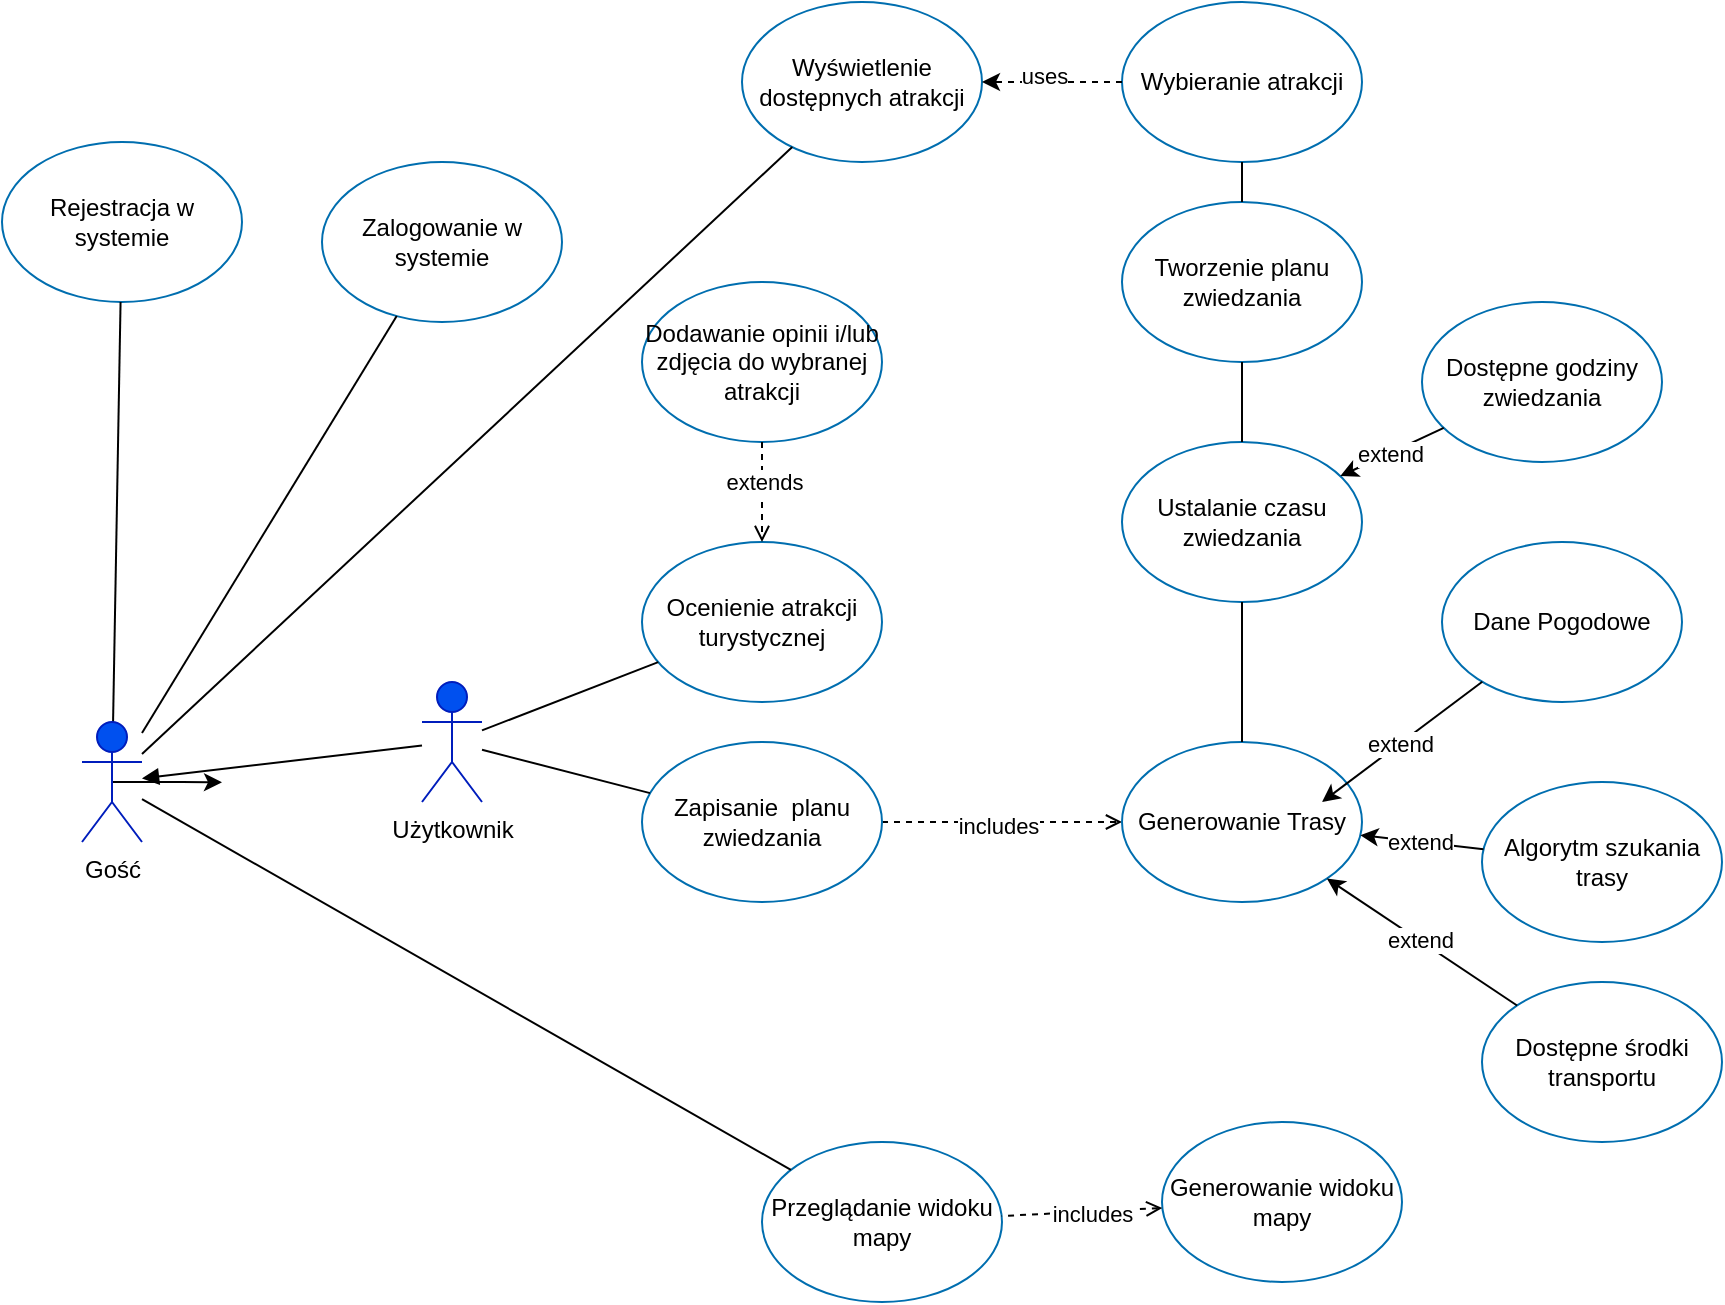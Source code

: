 <mxfile version="24.5.5" type="device">
  <diagram name="Strona-1" id="EH5tzHBID3ATC8VyfBqR">
    <mxGraphModel dx="3416" dy="3123" grid="1" gridSize="10" guides="1" tooltips="1" connect="1" arrows="1" fold="1" page="1" pageScale="1" pageWidth="827" pageHeight="1169" math="0" shadow="0">
      <root>
        <mxCell id="0" />
        <mxCell id="1" parent="0" />
        <mxCell id="oMjRJ9_8V9iE16dIWu51-30" value="Użytkownik" style="shape=umlActor;verticalLabelPosition=bottom;verticalAlign=top;html=1;outlineConnect=0;fillColor=#0050ef;fontColor=#000000;strokeColor=#001DBC;" vertex="1" parent="1">
          <mxGeometry x="-1200" y="-1910" width="30" height="60" as="geometry" />
        </mxCell>
        <mxCell id="oMjRJ9_8V9iE16dIWu51-32" value="&lt;font color=&quot;#000000&quot;&gt;Przeglądanie widoku mapy&lt;/font&gt;" style="ellipse;whiteSpace=wrap;html=1;fillColor=none;fontColor=default;strokeColor=#006EAF;labelBackgroundColor=none;labelBorderColor=none;labelPosition=center;verticalLabelPosition=middle;align=center;verticalAlign=middle;" vertex="1" parent="1">
          <mxGeometry x="-1030" y="-1680" width="120" height="80" as="geometry" />
        </mxCell>
        <mxCell id="oMjRJ9_8V9iE16dIWu51-33" value="" style="endArrow=none;html=1;rounded=0;strokeColor=#000000;endFill=0;" edge="1" parent="1" source="oMjRJ9_8V9iE16dIWu51-59" target="oMjRJ9_8V9iE16dIWu51-32">
          <mxGeometry width="50" height="50" relative="1" as="geometry">
            <mxPoint x="-220" y="-1690" as="sourcePoint" />
            <mxPoint x="-190" y="-1650" as="targetPoint" />
          </mxGeometry>
        </mxCell>
        <mxCell id="oMjRJ9_8V9iE16dIWu51-34" value="&lt;font color=&quot;#000000&quot;&gt;Zalogowanie w systemie&lt;/font&gt;" style="ellipse;whiteSpace=wrap;html=1;fillColor=none;fontColor=default;strokeColor=#006EAF;labelBackgroundColor=none;labelBorderColor=none;labelPosition=center;verticalLabelPosition=middle;align=center;verticalAlign=middle;" vertex="1" parent="1">
          <mxGeometry x="-1250" y="-2170" width="120" height="80" as="geometry" />
        </mxCell>
        <mxCell id="oMjRJ9_8V9iE16dIWu51-35" value="&lt;font color=&quot;#000000&quot;&gt;Rejestracja w systemie&lt;/font&gt;" style="ellipse;whiteSpace=wrap;html=1;fillColor=none;fontColor=default;strokeColor=#006EAF;labelBackgroundColor=none;labelBorderColor=none;labelPosition=center;verticalLabelPosition=middle;align=center;verticalAlign=middle;" vertex="1" parent="1">
          <mxGeometry x="-1410" y="-2180" width="120" height="80" as="geometry" />
        </mxCell>
        <mxCell id="oMjRJ9_8V9iE16dIWu51-36" value="" style="endArrow=none;html=1;rounded=0;strokeColor=#000000;endFill=0;" edge="1" parent="1" source="oMjRJ9_8V9iE16dIWu51-59" target="oMjRJ9_8V9iE16dIWu51-35">
          <mxGeometry width="50" height="50" relative="1" as="geometry">
            <mxPoint x="-285.5" y="-1680" as="sourcePoint" />
            <mxPoint x="-184.5" y="-1600" as="targetPoint" />
          </mxGeometry>
        </mxCell>
        <mxCell id="oMjRJ9_8V9iE16dIWu51-37" value="" style="endArrow=none;html=1;rounded=0;strokeColor=#000000;endFill=0;" edge="1" parent="1" source="oMjRJ9_8V9iE16dIWu51-59" target="oMjRJ9_8V9iE16dIWu51-34">
          <mxGeometry width="50" height="50" relative="1" as="geometry">
            <mxPoint x="-241" y="-1740" as="sourcePoint" />
            <mxPoint x="-140" y="-1660" as="targetPoint" />
          </mxGeometry>
        </mxCell>
        <mxCell id="oMjRJ9_8V9iE16dIWu51-38" value="&lt;font color=&quot;#000000&quot;&gt;Ocenienie atrakcji turystycznej&lt;/font&gt;" style="ellipse;whiteSpace=wrap;html=1;fillColor=none;fontColor=default;strokeColor=#006EAF;labelBackgroundColor=none;labelBorderColor=none;labelPosition=center;verticalLabelPosition=middle;align=center;verticalAlign=middle;" vertex="1" parent="1">
          <mxGeometry x="-1090" y="-1980" width="120" height="80" as="geometry" />
        </mxCell>
        <mxCell id="oMjRJ9_8V9iE16dIWu51-39" value="&lt;font color=&quot;#000000&quot;&gt;Wyświetlenie dostępnych atrakcji&lt;/font&gt;" style="ellipse;whiteSpace=wrap;html=1;fillColor=none;fontColor=default;strokeColor=#006EAF;labelBackgroundColor=none;labelBorderColor=none;labelPosition=center;verticalLabelPosition=middle;align=center;verticalAlign=middle;" vertex="1" parent="1">
          <mxGeometry x="-1040" y="-2250" width="120" height="80" as="geometry" />
        </mxCell>
        <mxCell id="oMjRJ9_8V9iE16dIWu51-40" value="" style="endArrow=none;html=1;rounded=0;strokeColor=#000000;endFill=0;" edge="1" parent="1" source="oMjRJ9_8V9iE16dIWu51-59" target="oMjRJ9_8V9iE16dIWu51-39">
          <mxGeometry width="50" height="50" relative="1" as="geometry">
            <mxPoint x="-210" y="-1720" as="sourcePoint" />
            <mxPoint x="-109" y="-1641" as="targetPoint" />
          </mxGeometry>
        </mxCell>
        <mxCell id="oMjRJ9_8V9iE16dIWu51-41" value="&lt;font color=&quot;#000000&quot;&gt;Dodawanie opinii i/lub zdjęcia do wybranej atrakcji&lt;/font&gt;" style="ellipse;whiteSpace=wrap;html=1;fillColor=none;fontColor=default;strokeColor=#006EAF;labelBackgroundColor=none;labelBorderColor=none;labelPosition=center;verticalLabelPosition=middle;align=center;verticalAlign=middle;" vertex="1" parent="1">
          <mxGeometry x="-1090" y="-2110" width="120" height="80" as="geometry" />
        </mxCell>
        <mxCell id="oMjRJ9_8V9iE16dIWu51-42" value="" style="endArrow=open;html=1;rounded=0;strokeColor=#000000;endFill=0;dashed=1;" edge="1" parent="1" source="oMjRJ9_8V9iE16dIWu51-55" target="oMjRJ9_8V9iE16dIWu51-69">
          <mxGeometry width="50" height="50" relative="1" as="geometry">
            <mxPoint x="-261.033" y="-1656.885" as="sourcePoint" />
            <mxPoint x="-220" y="-1680" as="targetPoint" />
          </mxGeometry>
        </mxCell>
        <mxCell id="oMjRJ9_8V9iE16dIWu51-43" value="includes" style="edgeLabel;html=1;align=center;verticalAlign=middle;resizable=0;points=[];" vertex="1" connectable="0" parent="oMjRJ9_8V9iE16dIWu51-42">
          <mxGeometry x="-0.033" y="-2" relative="1" as="geometry">
            <mxPoint as="offset" />
          </mxGeometry>
        </mxCell>
        <mxCell id="oMjRJ9_8V9iE16dIWu51-44" value="&lt;font color=&quot;#000000&quot;&gt;Generowanie widoku mapy&lt;/font&gt;" style="ellipse;whiteSpace=wrap;html=1;fillColor=none;fontColor=default;strokeColor=#006EAF;labelBackgroundColor=none;labelBorderColor=none;labelPosition=center;verticalLabelPosition=middle;align=center;verticalAlign=middle;" vertex="1" parent="1">
          <mxGeometry x="-830" y="-1690" width="120" height="80" as="geometry" />
        </mxCell>
        <mxCell id="oMjRJ9_8V9iE16dIWu51-45" value="" style="endArrow=none;html=1;rounded=0;strokeColor=#000000;endFill=0;dashed=1;startArrow=open;startFill=0;" edge="1" parent="1" source="oMjRJ9_8V9iE16dIWu51-44" target="oMjRJ9_8V9iE16dIWu51-32">
          <mxGeometry width="50" height="50" relative="1" as="geometry">
            <mxPoint x="-17" y="-1350" as="sourcePoint" />
            <mxPoint x="75" y="-1158" as="targetPoint" />
          </mxGeometry>
        </mxCell>
        <mxCell id="oMjRJ9_8V9iE16dIWu51-46" value="includes" style="edgeLabel;html=1;align=center;verticalAlign=middle;resizable=0;points=[];" vertex="1" connectable="0" parent="oMjRJ9_8V9iE16dIWu51-45">
          <mxGeometry x="-0.11" y="1" relative="1" as="geometry">
            <mxPoint as="offset" />
          </mxGeometry>
        </mxCell>
        <mxCell id="oMjRJ9_8V9iE16dIWu51-52" value="" style="endArrow=open;html=1;rounded=0;strokeColor=#000000;endFill=0;dashed=1;" edge="1" parent="1" source="oMjRJ9_8V9iE16dIWu51-41" target="oMjRJ9_8V9iE16dIWu51-38">
          <mxGeometry width="50" height="50" relative="1" as="geometry">
            <mxPoint x="-58" y="-1932" as="sourcePoint" />
            <mxPoint x="-10" y="-1850" as="targetPoint" />
          </mxGeometry>
        </mxCell>
        <mxCell id="oMjRJ9_8V9iE16dIWu51-53" value="extends" style="edgeLabel;html=1;align=center;verticalAlign=middle;resizable=0;points=[];" vertex="1" connectable="0" parent="oMjRJ9_8V9iE16dIWu51-52">
          <mxGeometry x="-0.178" y="1" relative="1" as="geometry">
            <mxPoint y="-1" as="offset" />
          </mxGeometry>
        </mxCell>
        <mxCell id="oMjRJ9_8V9iE16dIWu51-54" value="&lt;font color=&quot;#000000&quot;&gt;Wybieranie atrakcji&lt;/font&gt;" style="ellipse;whiteSpace=wrap;html=1;fillColor=none;fontColor=default;strokeColor=#006EAF;labelBackgroundColor=none;labelBorderColor=none;labelPosition=center;verticalLabelPosition=middle;align=center;verticalAlign=middle;" vertex="1" parent="1">
          <mxGeometry x="-850" y="-2250" width="120" height="80" as="geometry" />
        </mxCell>
        <mxCell id="oMjRJ9_8V9iE16dIWu51-55" value="Zapisanie&amp;nbsp; planu zwiedzania" style="ellipse;whiteSpace=wrap;html=1;fillColor=none;fontColor=default;strokeColor=#006EAF;labelBackgroundColor=none;labelBorderColor=none;labelPosition=center;verticalLabelPosition=middle;align=center;verticalAlign=middle;" vertex="1" parent="1">
          <mxGeometry x="-1090" y="-1880" width="120" height="80" as="geometry" />
        </mxCell>
        <mxCell id="oMjRJ9_8V9iE16dIWu51-56" value="" style="endArrow=none;html=1;rounded=0;strokeColor=#000000;endFill=0;" edge="1" parent="1" source="oMjRJ9_8V9iE16dIWu51-30" target="oMjRJ9_8V9iE16dIWu51-55">
          <mxGeometry width="50" height="50" relative="1" as="geometry">
            <mxPoint x="-223" y="-1849" as="sourcePoint" />
            <mxPoint x="-247" y="-1921" as="targetPoint" />
          </mxGeometry>
        </mxCell>
        <mxCell id="oMjRJ9_8V9iE16dIWu51-57" value="" style="endArrow=classic;html=1;rounded=0;strokeColor=#000000;endFill=1;dashed=1;" edge="1" parent="1" source="oMjRJ9_8V9iE16dIWu51-54" target="oMjRJ9_8V9iE16dIWu51-39">
          <mxGeometry width="50" height="50" relative="1" as="geometry">
            <mxPoint x="-240" y="-1890" as="sourcePoint" />
            <mxPoint x="-320" y="-1820" as="targetPoint" />
          </mxGeometry>
        </mxCell>
        <mxCell id="oMjRJ9_8V9iE16dIWu51-58" value="uses" style="edgeLabel;html=1;align=center;verticalAlign=middle;resizable=0;points=[];" vertex="1" connectable="0" parent="oMjRJ9_8V9iE16dIWu51-57">
          <mxGeometry x="0.116" y="-3" relative="1" as="geometry">
            <mxPoint as="offset" />
          </mxGeometry>
        </mxCell>
        <mxCell id="oMjRJ9_8V9iE16dIWu51-85" style="edgeStyle=orthogonalEdgeStyle;rounded=0;orthogonalLoop=1;jettySize=auto;html=1;exitX=0.5;exitY=0.5;exitDx=0;exitDy=0;exitPerimeter=0;" edge="1" parent="1" source="oMjRJ9_8V9iE16dIWu51-59">
          <mxGeometry relative="1" as="geometry">
            <mxPoint x="-1300" y="-1859.842" as="targetPoint" />
          </mxGeometry>
        </mxCell>
        <mxCell id="oMjRJ9_8V9iE16dIWu51-59" value="Gość" style="shape=umlActor;verticalLabelPosition=bottom;verticalAlign=top;html=1;outlineConnect=0;fillColor=#0050ef;fontColor=#000000;strokeColor=#001DBC;" vertex="1" parent="1">
          <mxGeometry x="-1370" y="-1890" width="30" height="60" as="geometry" />
        </mxCell>
        <mxCell id="oMjRJ9_8V9iE16dIWu51-60" value="" style="endArrow=none;html=1;rounded=0;strokeColor=#000000;endFill=0;" edge="1" parent="1" source="oMjRJ9_8V9iE16dIWu51-30" target="oMjRJ9_8V9iE16dIWu51-38">
          <mxGeometry width="50" height="50" relative="1" as="geometry">
            <mxPoint x="-825" y="-1770" as="sourcePoint" />
            <mxPoint x="-687" y="-1954" as="targetPoint" />
          </mxGeometry>
        </mxCell>
        <mxCell id="oMjRJ9_8V9iE16dIWu51-64" value="" style="endArrow=block;html=1;rounded=0;strokeColor=#000000;endFill=1;startArrow=none;startFill=0;" edge="1" parent="1" source="oMjRJ9_8V9iE16dIWu51-30" target="oMjRJ9_8V9iE16dIWu51-59">
          <mxGeometry width="50" height="50" relative="1" as="geometry">
            <mxPoint x="-977" y="-1810" as="sourcePoint" />
            <mxPoint x="-998" y="-2160" as="targetPoint" />
          </mxGeometry>
        </mxCell>
        <mxCell id="oMjRJ9_8V9iE16dIWu51-66" value="Tworzenie planu zwiedzania" style="ellipse;whiteSpace=wrap;html=1;fillColor=none;fontColor=default;strokeColor=#006EAF;labelBackgroundColor=none;labelBorderColor=none;labelPosition=center;verticalLabelPosition=middle;align=center;verticalAlign=middle;" vertex="1" parent="1">
          <mxGeometry x="-850" y="-2150" width="120" height="80" as="geometry" />
        </mxCell>
        <mxCell id="oMjRJ9_8V9iE16dIWu51-67" value="" style="endArrow=none;html=1;rounded=0;strokeColor=#000000;endFill=0;" edge="1" parent="1" source="oMjRJ9_8V9iE16dIWu51-54" target="oMjRJ9_8V9iE16dIWu51-66">
          <mxGeometry width="50" height="50" relative="1" as="geometry">
            <mxPoint x="-620" y="-2007" as="sourcePoint" />
            <mxPoint x="-295" y="-2310" as="targetPoint" />
          </mxGeometry>
        </mxCell>
        <mxCell id="oMjRJ9_8V9iE16dIWu51-68" value="Ustalanie czasu zwiedzania" style="ellipse;whiteSpace=wrap;html=1;fillColor=none;fontColor=default;strokeColor=#006EAF;labelBackgroundColor=none;labelBorderColor=none;labelPosition=center;verticalLabelPosition=middle;align=center;verticalAlign=middle;" vertex="1" parent="1">
          <mxGeometry x="-850" y="-2030" width="120" height="80" as="geometry" />
        </mxCell>
        <mxCell id="oMjRJ9_8V9iE16dIWu51-69" value="Generowanie Trasy" style="ellipse;whiteSpace=wrap;html=1;fillColor=none;fontColor=default;strokeColor=#006EAF;labelBackgroundColor=none;labelBorderColor=none;labelPosition=center;verticalLabelPosition=middle;align=center;verticalAlign=middle;" vertex="1" parent="1">
          <mxGeometry x="-850" y="-1880" width="120" height="80" as="geometry" />
        </mxCell>
        <mxCell id="oMjRJ9_8V9iE16dIWu51-70" value="" style="endArrow=none;html=1;rounded=0;" edge="1" parent="1" source="oMjRJ9_8V9iE16dIWu51-68" target="oMjRJ9_8V9iE16dIWu51-66">
          <mxGeometry width="50" height="50" relative="1" as="geometry">
            <mxPoint x="-530" y="-1940" as="sourcePoint" />
            <mxPoint x="-480" y="-1990" as="targetPoint" />
          </mxGeometry>
        </mxCell>
        <mxCell id="oMjRJ9_8V9iE16dIWu51-71" value="" style="endArrow=none;html=1;rounded=0;" edge="1" parent="1" source="oMjRJ9_8V9iE16dIWu51-69" target="oMjRJ9_8V9iE16dIWu51-68">
          <mxGeometry width="50" height="50" relative="1" as="geometry">
            <mxPoint x="-658" y="-1830" as="sourcePoint" />
            <mxPoint x="-670" y="-1930" as="targetPoint" />
          </mxGeometry>
        </mxCell>
        <mxCell id="oMjRJ9_8V9iE16dIWu51-72" value="Dane Pogodowe" style="ellipse;whiteSpace=wrap;html=1;fillColor=none;fontColor=default;strokeColor=#006EAF;labelBackgroundColor=none;labelBorderColor=none;labelPosition=center;verticalLabelPosition=middle;align=center;verticalAlign=middle;" vertex="1" parent="1">
          <mxGeometry x="-690" y="-1980" width="120" height="80" as="geometry" />
        </mxCell>
        <mxCell id="oMjRJ9_8V9iE16dIWu51-73" value="Dostępne godziny zwiedzania" style="ellipse;whiteSpace=wrap;html=1;fillColor=none;fontColor=default;strokeColor=#006EAF;labelBackgroundColor=none;labelBorderColor=none;labelPosition=center;verticalLabelPosition=middle;align=center;verticalAlign=middle;" vertex="1" parent="1">
          <mxGeometry x="-700" y="-2100" width="120" height="80" as="geometry" />
        </mxCell>
        <mxCell id="oMjRJ9_8V9iE16dIWu51-74" value="" style="endArrow=classic;html=1;rounded=0;" edge="1" parent="1" source="oMjRJ9_8V9iE16dIWu51-73" target="oMjRJ9_8V9iE16dIWu51-68">
          <mxGeometry width="50" height="50" relative="1" as="geometry">
            <mxPoint x="-550" y="-1980" as="sourcePoint" />
            <mxPoint x="-500" y="-2030" as="targetPoint" />
          </mxGeometry>
        </mxCell>
        <mxCell id="oMjRJ9_8V9iE16dIWu51-75" value="&lt;div&gt;extend&lt;/div&gt;" style="edgeLabel;html=1;align=center;verticalAlign=middle;resizable=0;points=[];" vertex="1" connectable="0" parent="oMjRJ9_8V9iE16dIWu51-74">
          <mxGeometry x="0.035" relative="1" as="geometry">
            <mxPoint as="offset" />
          </mxGeometry>
        </mxCell>
        <mxCell id="oMjRJ9_8V9iE16dIWu51-77" value="" style="endArrow=classic;html=1;rounded=0;" edge="1" parent="1" source="oMjRJ9_8V9iE16dIWu51-72">
          <mxGeometry width="50" height="50" relative="1" as="geometry">
            <mxPoint x="-658" y="-1900" as="sourcePoint" />
            <mxPoint x="-750" y="-1850" as="targetPoint" />
          </mxGeometry>
        </mxCell>
        <mxCell id="oMjRJ9_8V9iE16dIWu51-78" value="&lt;div&gt;extend&lt;/div&gt;" style="edgeLabel;html=1;align=center;verticalAlign=middle;resizable=0;points=[];" vertex="1" connectable="0" parent="oMjRJ9_8V9iE16dIWu51-77">
          <mxGeometry x="0.035" relative="1" as="geometry">
            <mxPoint as="offset" />
          </mxGeometry>
        </mxCell>
        <mxCell id="oMjRJ9_8V9iE16dIWu51-79" value="Algorytm szukania trasy" style="ellipse;whiteSpace=wrap;html=1;fillColor=none;fontColor=default;strokeColor=#006EAF;labelBackgroundColor=none;labelBorderColor=none;labelPosition=center;verticalLabelPosition=middle;align=center;verticalAlign=middle;" vertex="1" parent="1">
          <mxGeometry x="-670" y="-1860" width="120" height="80" as="geometry" />
        </mxCell>
        <mxCell id="oMjRJ9_8V9iE16dIWu51-80" value="" style="endArrow=classic;html=1;rounded=0;" edge="1" parent="1" source="oMjRJ9_8V9iE16dIWu51-79" target="oMjRJ9_8V9iE16dIWu51-69">
          <mxGeometry width="50" height="50" relative="1" as="geometry">
            <mxPoint x="-660" y="-1770" as="sourcePoint" />
            <mxPoint x="-740" y="-1710" as="targetPoint" />
          </mxGeometry>
        </mxCell>
        <mxCell id="oMjRJ9_8V9iE16dIWu51-81" value="&lt;div&gt;extend&lt;/div&gt;" style="edgeLabel;html=1;align=center;verticalAlign=middle;resizable=0;points=[];" vertex="1" connectable="0" parent="oMjRJ9_8V9iE16dIWu51-80">
          <mxGeometry x="0.035" relative="1" as="geometry">
            <mxPoint as="offset" />
          </mxGeometry>
        </mxCell>
        <mxCell id="oMjRJ9_8V9iE16dIWu51-82" value="Dostępne środki transportu" style="ellipse;whiteSpace=wrap;html=1;fillColor=none;fontColor=default;strokeColor=#006EAF;labelBackgroundColor=none;labelBorderColor=none;labelPosition=center;verticalLabelPosition=middle;align=center;verticalAlign=middle;" vertex="1" parent="1">
          <mxGeometry x="-670" y="-1760" width="120" height="80" as="geometry" />
        </mxCell>
        <mxCell id="oMjRJ9_8V9iE16dIWu51-83" value="" style="endArrow=classic;html=1;rounded=0;" edge="1" parent="1" source="oMjRJ9_8V9iE16dIWu51-82" target="oMjRJ9_8V9iE16dIWu51-69">
          <mxGeometry width="50" height="50" relative="1" as="geometry">
            <mxPoint x="-710" y="-1753" as="sourcePoint" />
            <mxPoint x="-772" y="-1760" as="targetPoint" />
          </mxGeometry>
        </mxCell>
        <mxCell id="oMjRJ9_8V9iE16dIWu51-84" value="&lt;div&gt;extend&lt;/div&gt;" style="edgeLabel;html=1;align=center;verticalAlign=middle;resizable=0;points=[];" vertex="1" connectable="0" parent="oMjRJ9_8V9iE16dIWu51-83">
          <mxGeometry x="0.035" relative="1" as="geometry">
            <mxPoint as="offset" />
          </mxGeometry>
        </mxCell>
      </root>
    </mxGraphModel>
  </diagram>
</mxfile>
